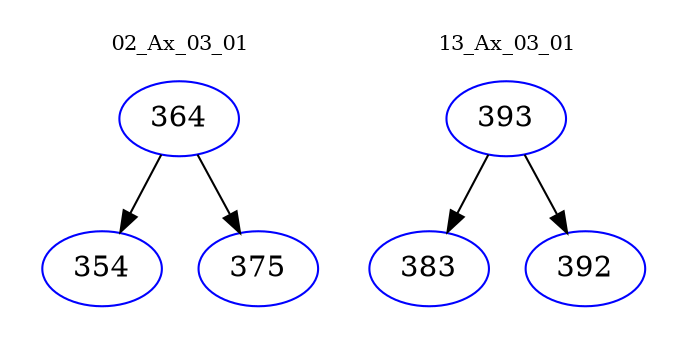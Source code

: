 digraph{
subgraph cluster_0 {
color = white
label = "02_Ax_03_01";
fontsize=10;
T0_364 [label="364", color="blue"]
T0_364 -> T0_354 [color="black"]
T0_354 [label="354", color="blue"]
T0_364 -> T0_375 [color="black"]
T0_375 [label="375", color="blue"]
}
subgraph cluster_1 {
color = white
label = "13_Ax_03_01";
fontsize=10;
T1_393 [label="393", color="blue"]
T1_393 -> T1_383 [color="black"]
T1_383 [label="383", color="blue"]
T1_393 -> T1_392 [color="black"]
T1_392 [label="392", color="blue"]
}
}
